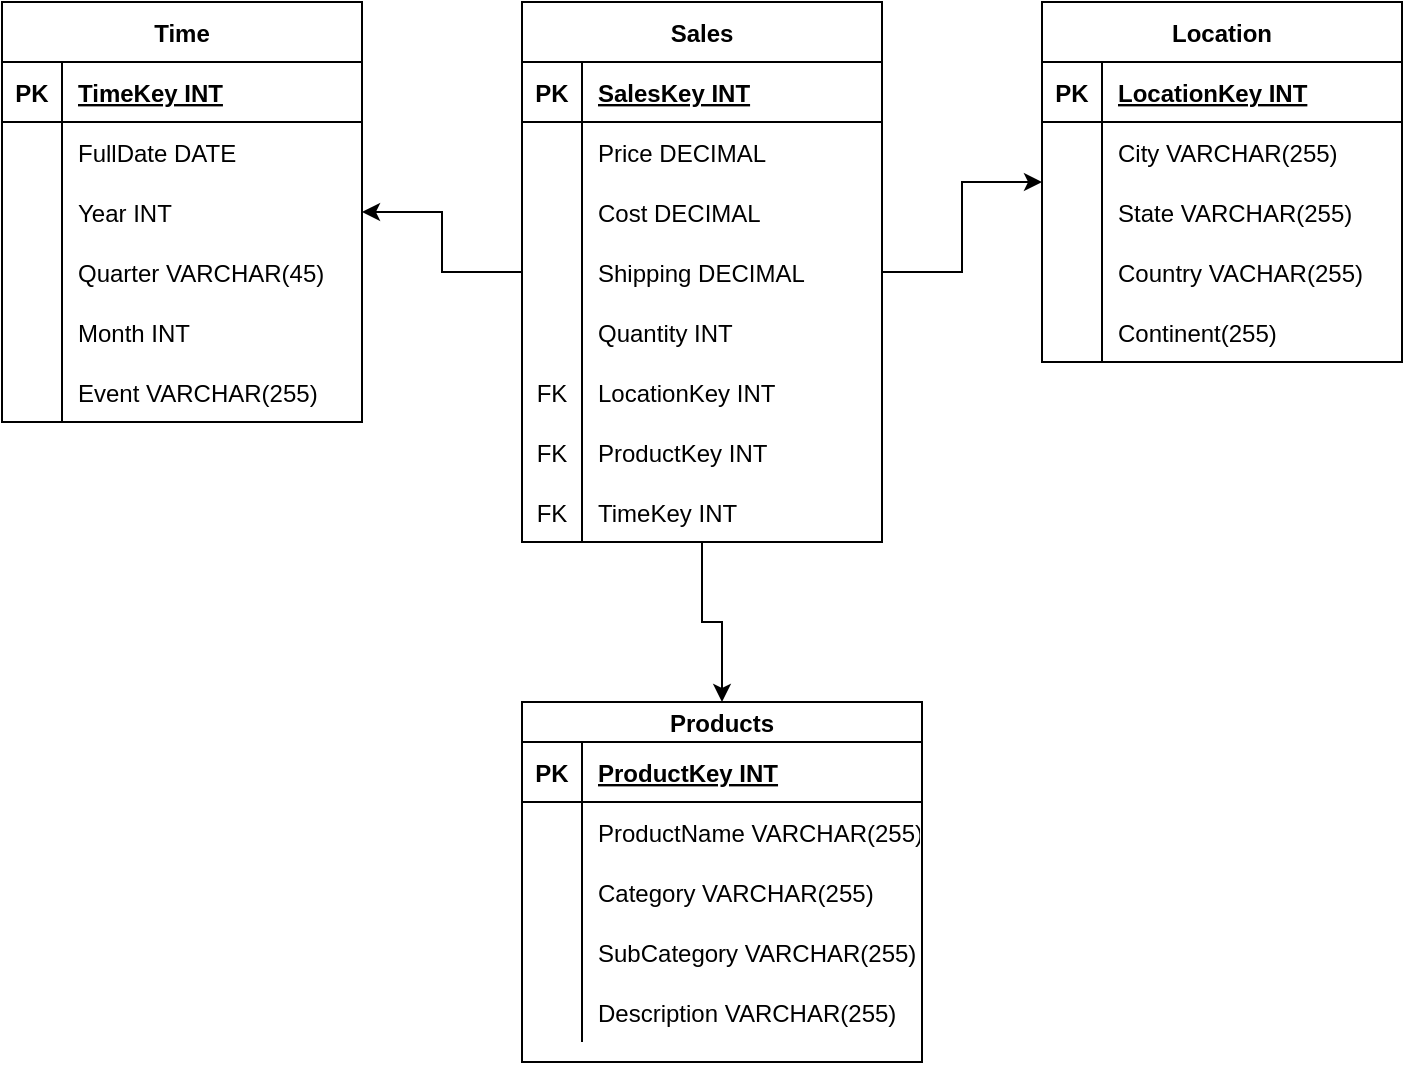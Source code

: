 <mxfile version="20.8.16" type="device"><diagram name="Page-1" id="qnCMU8f1VI9mlonmbqO-"><mxGraphModel dx="864" dy="516" grid="1" gridSize="10" guides="1" tooltips="1" connect="1" arrows="1" fold="1" page="1" pageScale="1" pageWidth="850" pageHeight="1100" math="0" shadow="0"><root><mxCell id="0"/><mxCell id="1" parent="0"/><mxCell id="QTKaUls2jjoloLjA0oxs-103" value="" style="edgeStyle=orthogonalEdgeStyle;rounded=0;orthogonalLoop=1;jettySize=auto;html=1;" edge="1" parent="1" source="QTKaUls2jjoloLjA0oxs-31" target="QTKaUls2jjoloLjA0oxs-78"><mxGeometry relative="1" as="geometry"/></mxCell><mxCell id="QTKaUls2jjoloLjA0oxs-129" value="" style="edgeStyle=orthogonalEdgeStyle;rounded=0;orthogonalLoop=1;jettySize=auto;html=1;" edge="1" parent="1" source="QTKaUls2jjoloLjA0oxs-31" target="QTKaUls2jjoloLjA0oxs-104"><mxGeometry relative="1" as="geometry"/></mxCell><mxCell id="QTKaUls2jjoloLjA0oxs-156" value="" style="edgeStyle=orthogonalEdgeStyle;rounded=0;orthogonalLoop=1;jettySize=auto;html=1;" edge="1" parent="1" source="QTKaUls2jjoloLjA0oxs-31" target="QTKaUls2jjoloLjA0oxs-131"><mxGeometry relative="1" as="geometry"/></mxCell><mxCell id="QTKaUls2jjoloLjA0oxs-31" value="Sales" style="shape=table;startSize=30;container=1;collapsible=1;childLayout=tableLayout;fixedRows=1;rowLines=0;fontStyle=1;align=center;resizeLast=1;rounded=0;shadow=0;glass=0;sketch=0;strokeColor=default;fillColor=none;" vertex="1" parent="1"><mxGeometry x="400" y="240" width="180" height="270" as="geometry"/></mxCell><mxCell id="QTKaUls2jjoloLjA0oxs-32" value="" style="shape=tableRow;horizontal=0;startSize=0;swimlaneHead=0;swimlaneBody=0;fillColor=none;collapsible=0;dropTarget=0;points=[[0,0.5],[1,0.5]];portConstraint=eastwest;top=0;left=0;right=0;bottom=1;rounded=0;shadow=0;glass=0;sketch=0;strokeColor=default;" vertex="1" parent="QTKaUls2jjoloLjA0oxs-31"><mxGeometry y="30" width="180" height="30" as="geometry"/></mxCell><mxCell id="QTKaUls2jjoloLjA0oxs-33" value="PK" style="shape=partialRectangle;connectable=0;fillColor=none;top=0;left=0;bottom=0;right=0;fontStyle=1;overflow=hidden;rounded=0;shadow=0;glass=0;sketch=0;strokeColor=default;" vertex="1" parent="QTKaUls2jjoloLjA0oxs-32"><mxGeometry width="30" height="30" as="geometry"><mxRectangle width="30" height="30" as="alternateBounds"/></mxGeometry></mxCell><mxCell id="QTKaUls2jjoloLjA0oxs-34" value="SalesKey INT" style="shape=partialRectangle;connectable=0;fillColor=none;top=0;left=0;bottom=0;right=0;align=left;spacingLeft=6;fontStyle=5;overflow=hidden;rounded=0;shadow=0;glass=0;sketch=0;strokeColor=default;" vertex="1" parent="QTKaUls2jjoloLjA0oxs-32"><mxGeometry x="30" width="150" height="30" as="geometry"><mxRectangle width="150" height="30" as="alternateBounds"/></mxGeometry></mxCell><mxCell id="QTKaUls2jjoloLjA0oxs-35" value="" style="shape=tableRow;horizontal=0;startSize=0;swimlaneHead=0;swimlaneBody=0;fillColor=none;collapsible=0;dropTarget=0;points=[[0,0.5],[1,0.5]];portConstraint=eastwest;top=0;left=0;right=0;bottom=0;rounded=0;shadow=0;glass=0;sketch=0;strokeColor=default;" vertex="1" parent="QTKaUls2jjoloLjA0oxs-31"><mxGeometry y="60" width="180" height="30" as="geometry"/></mxCell><mxCell id="QTKaUls2jjoloLjA0oxs-36" value="" style="shape=partialRectangle;connectable=0;fillColor=none;top=0;left=0;bottom=0;right=0;editable=1;overflow=hidden;rounded=0;shadow=0;glass=0;sketch=0;strokeColor=default;" vertex="1" parent="QTKaUls2jjoloLjA0oxs-35"><mxGeometry width="30" height="30" as="geometry"><mxRectangle width="30" height="30" as="alternateBounds"/></mxGeometry></mxCell><mxCell id="QTKaUls2jjoloLjA0oxs-37" value="Price DECIMAL" style="shape=partialRectangle;connectable=0;fillColor=none;top=0;left=0;bottom=0;right=0;align=left;spacingLeft=6;overflow=hidden;rounded=0;shadow=0;glass=0;sketch=0;strokeColor=default;" vertex="1" parent="QTKaUls2jjoloLjA0oxs-35"><mxGeometry x="30" width="150" height="30" as="geometry"><mxRectangle width="150" height="30" as="alternateBounds"/></mxGeometry></mxCell><mxCell id="QTKaUls2jjoloLjA0oxs-38" value="" style="shape=tableRow;horizontal=0;startSize=0;swimlaneHead=0;swimlaneBody=0;fillColor=none;collapsible=0;dropTarget=0;points=[[0,0.5],[1,0.5]];portConstraint=eastwest;top=0;left=0;right=0;bottom=0;rounded=0;shadow=0;glass=0;sketch=0;strokeColor=default;" vertex="1" parent="QTKaUls2jjoloLjA0oxs-31"><mxGeometry y="90" width="180" height="30" as="geometry"/></mxCell><mxCell id="QTKaUls2jjoloLjA0oxs-39" value="" style="shape=partialRectangle;connectable=0;fillColor=none;top=0;left=0;bottom=0;right=0;editable=1;overflow=hidden;rounded=0;shadow=0;glass=0;sketch=0;strokeColor=default;" vertex="1" parent="QTKaUls2jjoloLjA0oxs-38"><mxGeometry width="30" height="30" as="geometry"><mxRectangle width="30" height="30" as="alternateBounds"/></mxGeometry></mxCell><mxCell id="QTKaUls2jjoloLjA0oxs-40" value="Cost DECIMAL" style="shape=partialRectangle;connectable=0;fillColor=none;top=0;left=0;bottom=0;right=0;align=left;spacingLeft=6;overflow=hidden;rounded=0;shadow=0;glass=0;sketch=0;strokeColor=default;" vertex="1" parent="QTKaUls2jjoloLjA0oxs-38"><mxGeometry x="30" width="150" height="30" as="geometry"><mxRectangle width="150" height="30" as="alternateBounds"/></mxGeometry></mxCell><mxCell id="QTKaUls2jjoloLjA0oxs-41" value="" style="shape=tableRow;horizontal=0;startSize=0;swimlaneHead=0;swimlaneBody=0;fillColor=none;collapsible=0;dropTarget=0;points=[[0,0.5],[1,0.5]];portConstraint=eastwest;top=0;left=0;right=0;bottom=0;rounded=0;shadow=0;glass=0;sketch=0;strokeColor=default;" vertex="1" parent="QTKaUls2jjoloLjA0oxs-31"><mxGeometry y="120" width="180" height="30" as="geometry"/></mxCell><mxCell id="QTKaUls2jjoloLjA0oxs-42" value="" style="shape=partialRectangle;connectable=0;fillColor=none;top=0;left=0;bottom=0;right=0;editable=1;overflow=hidden;rounded=0;shadow=0;glass=0;sketch=0;strokeColor=default;" vertex="1" parent="QTKaUls2jjoloLjA0oxs-41"><mxGeometry width="30" height="30" as="geometry"><mxRectangle width="30" height="30" as="alternateBounds"/></mxGeometry></mxCell><mxCell id="QTKaUls2jjoloLjA0oxs-43" value="Shipping DECIMAL" style="shape=partialRectangle;connectable=0;fillColor=none;top=0;left=0;bottom=0;right=0;align=left;spacingLeft=6;overflow=hidden;rounded=0;shadow=0;glass=0;sketch=0;strokeColor=default;" vertex="1" parent="QTKaUls2jjoloLjA0oxs-41"><mxGeometry x="30" width="150" height="30" as="geometry"><mxRectangle width="150" height="30" as="alternateBounds"/></mxGeometry></mxCell><mxCell id="QTKaUls2jjoloLjA0oxs-44" value="" style="shape=tableRow;horizontal=0;startSize=0;swimlaneHead=0;swimlaneBody=0;fillColor=none;collapsible=0;dropTarget=0;points=[[0,0.5],[1,0.5]];portConstraint=eastwest;top=0;left=0;right=0;bottom=0;rounded=0;shadow=0;glass=0;sketch=0;strokeColor=default;" vertex="1" parent="QTKaUls2jjoloLjA0oxs-31"><mxGeometry y="150" width="180" height="30" as="geometry"/></mxCell><mxCell id="QTKaUls2jjoloLjA0oxs-45" value="" style="shape=partialRectangle;connectable=0;fillColor=none;top=0;left=0;bottom=0;right=0;editable=1;overflow=hidden;rounded=0;shadow=0;glass=0;sketch=0;strokeColor=default;" vertex="1" parent="QTKaUls2jjoloLjA0oxs-44"><mxGeometry width="30" height="30" as="geometry"><mxRectangle width="30" height="30" as="alternateBounds"/></mxGeometry></mxCell><mxCell id="QTKaUls2jjoloLjA0oxs-46" value="Quantity INT" style="shape=partialRectangle;connectable=0;fillColor=none;top=0;left=0;bottom=0;right=0;align=left;spacingLeft=6;overflow=hidden;rounded=0;shadow=0;glass=0;sketch=0;strokeColor=default;" vertex="1" parent="QTKaUls2jjoloLjA0oxs-44"><mxGeometry x="30" width="150" height="30" as="geometry"><mxRectangle width="150" height="30" as="alternateBounds"/></mxGeometry></mxCell><mxCell id="QTKaUls2jjoloLjA0oxs-47" value="" style="shape=tableRow;horizontal=0;startSize=0;swimlaneHead=0;swimlaneBody=0;fillColor=none;collapsible=0;dropTarget=0;points=[[0,0.5],[1,0.5]];portConstraint=eastwest;top=0;left=0;right=0;bottom=0;rounded=0;shadow=0;glass=0;sketch=0;strokeColor=default;" vertex="1" parent="QTKaUls2jjoloLjA0oxs-31"><mxGeometry y="180" width="180" height="30" as="geometry"/></mxCell><mxCell id="QTKaUls2jjoloLjA0oxs-48" value="FK" style="shape=partialRectangle;connectable=0;fillColor=none;top=0;left=0;bottom=0;right=0;editable=1;overflow=hidden;rounded=0;shadow=0;glass=0;sketch=0;strokeColor=default;" vertex="1" parent="QTKaUls2jjoloLjA0oxs-47"><mxGeometry width="30" height="30" as="geometry"><mxRectangle width="30" height="30" as="alternateBounds"/></mxGeometry></mxCell><mxCell id="QTKaUls2jjoloLjA0oxs-49" value="LocationKey INT" style="shape=partialRectangle;connectable=0;fillColor=none;top=0;left=0;bottom=0;right=0;align=left;spacingLeft=6;overflow=hidden;rounded=0;shadow=0;glass=0;sketch=0;strokeColor=default;" vertex="1" parent="QTKaUls2jjoloLjA0oxs-47"><mxGeometry x="30" width="150" height="30" as="geometry"><mxRectangle width="150" height="30" as="alternateBounds"/></mxGeometry></mxCell><mxCell id="QTKaUls2jjoloLjA0oxs-50" value="" style="shape=tableRow;horizontal=0;startSize=0;swimlaneHead=0;swimlaneBody=0;fillColor=none;collapsible=0;dropTarget=0;points=[[0,0.5],[1,0.5]];portConstraint=eastwest;top=0;left=0;right=0;bottom=0;rounded=0;shadow=0;glass=0;sketch=0;strokeColor=default;" vertex="1" parent="QTKaUls2jjoloLjA0oxs-31"><mxGeometry y="210" width="180" height="30" as="geometry"/></mxCell><mxCell id="QTKaUls2jjoloLjA0oxs-51" value="FK" style="shape=partialRectangle;connectable=0;fillColor=none;top=0;left=0;bottom=0;right=0;editable=1;overflow=hidden;rounded=0;shadow=0;glass=0;sketch=0;strokeColor=default;" vertex="1" parent="QTKaUls2jjoloLjA0oxs-50"><mxGeometry width="30" height="30" as="geometry"><mxRectangle width="30" height="30" as="alternateBounds"/></mxGeometry></mxCell><mxCell id="QTKaUls2jjoloLjA0oxs-52" value="ProductKey INT" style="shape=partialRectangle;connectable=0;fillColor=none;top=0;left=0;bottom=0;right=0;align=left;spacingLeft=6;overflow=hidden;rounded=0;shadow=0;glass=0;sketch=0;strokeColor=default;" vertex="1" parent="QTKaUls2jjoloLjA0oxs-50"><mxGeometry x="30" width="150" height="30" as="geometry"><mxRectangle width="150" height="30" as="alternateBounds"/></mxGeometry></mxCell><mxCell id="QTKaUls2jjoloLjA0oxs-75" value="" style="shape=tableRow;horizontal=0;startSize=0;swimlaneHead=0;swimlaneBody=0;fillColor=none;collapsible=0;dropTarget=0;points=[[0,0.5],[1,0.5]];portConstraint=eastwest;top=0;left=0;right=0;bottom=0;rounded=0;shadow=0;glass=0;sketch=0;strokeColor=default;" vertex="1" parent="QTKaUls2jjoloLjA0oxs-31"><mxGeometry y="240" width="180" height="30" as="geometry"/></mxCell><mxCell id="QTKaUls2jjoloLjA0oxs-76" value="FK" style="shape=partialRectangle;connectable=0;fillColor=none;top=0;left=0;bottom=0;right=0;editable=1;overflow=hidden;rounded=0;shadow=0;glass=0;sketch=0;strokeColor=default;" vertex="1" parent="QTKaUls2jjoloLjA0oxs-75"><mxGeometry width="30" height="30" as="geometry"><mxRectangle width="30" height="30" as="alternateBounds"/></mxGeometry></mxCell><mxCell id="QTKaUls2jjoloLjA0oxs-77" value="TimeKey INT" style="shape=partialRectangle;connectable=0;fillColor=none;top=0;left=0;bottom=0;right=0;align=left;spacingLeft=6;overflow=hidden;rounded=0;shadow=0;glass=0;sketch=0;strokeColor=default;" vertex="1" parent="QTKaUls2jjoloLjA0oxs-75"><mxGeometry x="30" width="150" height="30" as="geometry"><mxRectangle width="150" height="30" as="alternateBounds"/></mxGeometry></mxCell><mxCell id="QTKaUls2jjoloLjA0oxs-78" value="Location" style="shape=table;startSize=30;container=1;collapsible=1;childLayout=tableLayout;fixedRows=1;rowLines=0;fontStyle=1;align=center;resizeLast=1;rounded=0;shadow=0;glass=0;sketch=0;strokeColor=default;fillColor=none;" vertex="1" parent="1"><mxGeometry x="660" y="240" width="180" height="180" as="geometry"/></mxCell><mxCell id="QTKaUls2jjoloLjA0oxs-79" value="" style="shape=tableRow;horizontal=0;startSize=0;swimlaneHead=0;swimlaneBody=0;fillColor=none;collapsible=0;dropTarget=0;points=[[0,0.5],[1,0.5]];portConstraint=eastwest;top=0;left=0;right=0;bottom=1;rounded=0;shadow=0;glass=0;sketch=0;strokeColor=default;" vertex="1" parent="QTKaUls2jjoloLjA0oxs-78"><mxGeometry y="30" width="180" height="30" as="geometry"/></mxCell><mxCell id="QTKaUls2jjoloLjA0oxs-80" value="PK" style="shape=partialRectangle;connectable=0;fillColor=none;top=0;left=0;bottom=0;right=0;fontStyle=1;overflow=hidden;rounded=0;shadow=0;glass=0;sketch=0;strokeColor=default;" vertex="1" parent="QTKaUls2jjoloLjA0oxs-79"><mxGeometry width="30" height="30" as="geometry"><mxRectangle width="30" height="30" as="alternateBounds"/></mxGeometry></mxCell><mxCell id="QTKaUls2jjoloLjA0oxs-81" value="LocationKey INT" style="shape=partialRectangle;connectable=0;fillColor=none;top=0;left=0;bottom=0;right=0;align=left;spacingLeft=6;fontStyle=5;overflow=hidden;rounded=0;shadow=0;glass=0;sketch=0;strokeColor=default;" vertex="1" parent="QTKaUls2jjoloLjA0oxs-79"><mxGeometry x="30" width="150" height="30" as="geometry"><mxRectangle width="150" height="30" as="alternateBounds"/></mxGeometry></mxCell><mxCell id="QTKaUls2jjoloLjA0oxs-82" value="" style="shape=tableRow;horizontal=0;startSize=0;swimlaneHead=0;swimlaneBody=0;fillColor=none;collapsible=0;dropTarget=0;points=[[0,0.5],[1,0.5]];portConstraint=eastwest;top=0;left=0;right=0;bottom=0;rounded=0;shadow=0;glass=0;sketch=0;strokeColor=default;" vertex="1" parent="QTKaUls2jjoloLjA0oxs-78"><mxGeometry y="60" width="180" height="30" as="geometry"/></mxCell><mxCell id="QTKaUls2jjoloLjA0oxs-83" value="" style="shape=partialRectangle;connectable=0;fillColor=none;top=0;left=0;bottom=0;right=0;editable=1;overflow=hidden;rounded=0;shadow=0;glass=0;sketch=0;strokeColor=default;" vertex="1" parent="QTKaUls2jjoloLjA0oxs-82"><mxGeometry width="30" height="30" as="geometry"><mxRectangle width="30" height="30" as="alternateBounds"/></mxGeometry></mxCell><mxCell id="QTKaUls2jjoloLjA0oxs-84" value="City VARCHAR(255)" style="shape=partialRectangle;connectable=0;fillColor=none;top=0;left=0;bottom=0;right=0;align=left;spacingLeft=6;overflow=hidden;rounded=0;shadow=0;glass=0;sketch=0;strokeColor=default;" vertex="1" parent="QTKaUls2jjoloLjA0oxs-82"><mxGeometry x="30" width="150" height="30" as="geometry"><mxRectangle width="150" height="30" as="alternateBounds"/></mxGeometry></mxCell><mxCell id="QTKaUls2jjoloLjA0oxs-85" value="" style="shape=tableRow;horizontal=0;startSize=0;swimlaneHead=0;swimlaneBody=0;fillColor=none;collapsible=0;dropTarget=0;points=[[0,0.5],[1,0.5]];portConstraint=eastwest;top=0;left=0;right=0;bottom=0;rounded=0;shadow=0;glass=0;sketch=0;strokeColor=default;" vertex="1" parent="QTKaUls2jjoloLjA0oxs-78"><mxGeometry y="90" width="180" height="30" as="geometry"/></mxCell><mxCell id="QTKaUls2jjoloLjA0oxs-86" value="" style="shape=partialRectangle;connectable=0;fillColor=none;top=0;left=0;bottom=0;right=0;editable=1;overflow=hidden;rounded=0;shadow=0;glass=0;sketch=0;strokeColor=default;" vertex="1" parent="QTKaUls2jjoloLjA0oxs-85"><mxGeometry width="30" height="30" as="geometry"><mxRectangle width="30" height="30" as="alternateBounds"/></mxGeometry></mxCell><mxCell id="QTKaUls2jjoloLjA0oxs-87" value="State VARCHAR(255)" style="shape=partialRectangle;connectable=0;fillColor=none;top=0;left=0;bottom=0;right=0;align=left;spacingLeft=6;overflow=hidden;rounded=0;shadow=0;glass=0;sketch=0;strokeColor=default;" vertex="1" parent="QTKaUls2jjoloLjA0oxs-85"><mxGeometry x="30" width="150" height="30" as="geometry"><mxRectangle width="150" height="30" as="alternateBounds"/></mxGeometry></mxCell><mxCell id="QTKaUls2jjoloLjA0oxs-88" value="" style="shape=tableRow;horizontal=0;startSize=0;swimlaneHead=0;swimlaneBody=0;fillColor=none;collapsible=0;dropTarget=0;points=[[0,0.5],[1,0.5]];portConstraint=eastwest;top=0;left=0;right=0;bottom=0;rounded=0;shadow=0;glass=0;sketch=0;strokeColor=default;" vertex="1" parent="QTKaUls2jjoloLjA0oxs-78"><mxGeometry y="120" width="180" height="30" as="geometry"/></mxCell><mxCell id="QTKaUls2jjoloLjA0oxs-89" value="" style="shape=partialRectangle;connectable=0;fillColor=none;top=0;left=0;bottom=0;right=0;editable=1;overflow=hidden;rounded=0;shadow=0;glass=0;sketch=0;strokeColor=default;" vertex="1" parent="QTKaUls2jjoloLjA0oxs-88"><mxGeometry width="30" height="30" as="geometry"><mxRectangle width="30" height="30" as="alternateBounds"/></mxGeometry></mxCell><mxCell id="QTKaUls2jjoloLjA0oxs-90" value="Country VACHAR(255)" style="shape=partialRectangle;connectable=0;fillColor=none;top=0;left=0;bottom=0;right=0;align=left;spacingLeft=6;overflow=hidden;rounded=0;shadow=0;glass=0;sketch=0;strokeColor=default;" vertex="1" parent="QTKaUls2jjoloLjA0oxs-88"><mxGeometry x="30" width="150" height="30" as="geometry"><mxRectangle width="150" height="30" as="alternateBounds"/></mxGeometry></mxCell><mxCell id="QTKaUls2jjoloLjA0oxs-91" value="" style="shape=tableRow;horizontal=0;startSize=0;swimlaneHead=0;swimlaneBody=0;fillColor=none;collapsible=0;dropTarget=0;points=[[0,0.5],[1,0.5]];portConstraint=eastwest;top=0;left=0;right=0;bottom=0;rounded=0;shadow=0;glass=0;sketch=0;strokeColor=default;" vertex="1" parent="QTKaUls2jjoloLjA0oxs-78"><mxGeometry y="150" width="180" height="30" as="geometry"/></mxCell><mxCell id="QTKaUls2jjoloLjA0oxs-92" value="" style="shape=partialRectangle;connectable=0;fillColor=none;top=0;left=0;bottom=0;right=0;editable=1;overflow=hidden;rounded=0;shadow=0;glass=0;sketch=0;strokeColor=default;" vertex="1" parent="QTKaUls2jjoloLjA0oxs-91"><mxGeometry width="30" height="30" as="geometry"><mxRectangle width="30" height="30" as="alternateBounds"/></mxGeometry></mxCell><mxCell id="QTKaUls2jjoloLjA0oxs-93" value="Continent(255)" style="shape=partialRectangle;connectable=0;fillColor=none;top=0;left=0;bottom=0;right=0;align=left;spacingLeft=6;overflow=hidden;rounded=0;shadow=0;glass=0;sketch=0;strokeColor=default;" vertex="1" parent="QTKaUls2jjoloLjA0oxs-91"><mxGeometry x="30" width="150" height="30" as="geometry"><mxRectangle width="150" height="30" as="alternateBounds"/></mxGeometry></mxCell><mxCell id="QTKaUls2jjoloLjA0oxs-104" value="Products" style="shape=table;startSize=20;container=1;collapsible=1;childLayout=tableLayout;fixedRows=1;rowLines=0;fontStyle=1;align=center;resizeLast=1;rounded=0;shadow=0;glass=0;sketch=0;strokeColor=default;fillColor=none;" vertex="1" parent="1"><mxGeometry x="400" y="590" width="200" height="180" as="geometry"/></mxCell><mxCell id="QTKaUls2jjoloLjA0oxs-105" value="" style="shape=tableRow;horizontal=0;startSize=0;swimlaneHead=0;swimlaneBody=0;fillColor=none;collapsible=0;dropTarget=0;points=[[0,0.5],[1,0.5]];portConstraint=eastwest;top=0;left=0;right=0;bottom=1;rounded=0;shadow=0;glass=0;sketch=0;strokeColor=default;" vertex="1" parent="QTKaUls2jjoloLjA0oxs-104"><mxGeometry y="20" width="200" height="30" as="geometry"/></mxCell><mxCell id="QTKaUls2jjoloLjA0oxs-106" value="PK" style="shape=partialRectangle;connectable=0;fillColor=none;top=0;left=0;bottom=0;right=0;fontStyle=1;overflow=hidden;rounded=0;shadow=0;glass=0;sketch=0;strokeColor=default;" vertex="1" parent="QTKaUls2jjoloLjA0oxs-105"><mxGeometry width="30" height="30" as="geometry"><mxRectangle width="30" height="30" as="alternateBounds"/></mxGeometry></mxCell><mxCell id="QTKaUls2jjoloLjA0oxs-107" value="ProductKey INT" style="shape=partialRectangle;connectable=0;fillColor=none;top=0;left=0;bottom=0;right=0;align=left;spacingLeft=6;fontStyle=5;overflow=hidden;rounded=0;shadow=0;glass=0;sketch=0;strokeColor=default;" vertex="1" parent="QTKaUls2jjoloLjA0oxs-105"><mxGeometry x="30" width="170" height="30" as="geometry"><mxRectangle width="170" height="30" as="alternateBounds"/></mxGeometry></mxCell><mxCell id="QTKaUls2jjoloLjA0oxs-108" value="" style="shape=tableRow;horizontal=0;startSize=0;swimlaneHead=0;swimlaneBody=0;fillColor=none;collapsible=0;dropTarget=0;points=[[0,0.5],[1,0.5]];portConstraint=eastwest;top=0;left=0;right=0;bottom=0;rounded=0;shadow=0;glass=0;sketch=0;strokeColor=default;" vertex="1" parent="QTKaUls2jjoloLjA0oxs-104"><mxGeometry y="50" width="200" height="30" as="geometry"/></mxCell><mxCell id="QTKaUls2jjoloLjA0oxs-109" value="" style="shape=partialRectangle;connectable=0;fillColor=none;top=0;left=0;bottom=0;right=0;editable=1;overflow=hidden;rounded=0;shadow=0;glass=0;sketch=0;strokeColor=default;" vertex="1" parent="QTKaUls2jjoloLjA0oxs-108"><mxGeometry width="30" height="30" as="geometry"><mxRectangle width="30" height="30" as="alternateBounds"/></mxGeometry></mxCell><mxCell id="QTKaUls2jjoloLjA0oxs-110" value="ProductName VARCHAR(255)" style="shape=partialRectangle;connectable=0;fillColor=none;top=0;left=0;bottom=0;right=0;align=left;spacingLeft=6;overflow=hidden;rounded=0;shadow=0;glass=0;sketch=0;strokeColor=default;" vertex="1" parent="QTKaUls2jjoloLjA0oxs-108"><mxGeometry x="30" width="170" height="30" as="geometry"><mxRectangle width="170" height="30" as="alternateBounds"/></mxGeometry></mxCell><mxCell id="QTKaUls2jjoloLjA0oxs-111" value="" style="shape=tableRow;horizontal=0;startSize=0;swimlaneHead=0;swimlaneBody=0;fillColor=none;collapsible=0;dropTarget=0;points=[[0,0.5],[1,0.5]];portConstraint=eastwest;top=0;left=0;right=0;bottom=0;rounded=0;shadow=0;glass=0;sketch=0;strokeColor=default;" vertex="1" parent="QTKaUls2jjoloLjA0oxs-104"><mxGeometry y="80" width="200" height="30" as="geometry"/></mxCell><mxCell id="QTKaUls2jjoloLjA0oxs-112" value="" style="shape=partialRectangle;connectable=0;fillColor=none;top=0;left=0;bottom=0;right=0;editable=1;overflow=hidden;rounded=0;shadow=0;glass=0;sketch=0;strokeColor=default;" vertex="1" parent="QTKaUls2jjoloLjA0oxs-111"><mxGeometry width="30" height="30" as="geometry"><mxRectangle width="30" height="30" as="alternateBounds"/></mxGeometry></mxCell><mxCell id="QTKaUls2jjoloLjA0oxs-113" value="Category VARCHAR(255)" style="shape=partialRectangle;connectable=0;fillColor=none;top=0;left=0;bottom=0;right=0;align=left;spacingLeft=6;overflow=hidden;rounded=0;shadow=0;glass=0;sketch=0;strokeColor=default;" vertex="1" parent="QTKaUls2jjoloLjA0oxs-111"><mxGeometry x="30" width="170" height="30" as="geometry"><mxRectangle width="170" height="30" as="alternateBounds"/></mxGeometry></mxCell><mxCell id="QTKaUls2jjoloLjA0oxs-114" value="" style="shape=tableRow;horizontal=0;startSize=0;swimlaneHead=0;swimlaneBody=0;fillColor=none;collapsible=0;dropTarget=0;points=[[0,0.5],[1,0.5]];portConstraint=eastwest;top=0;left=0;right=0;bottom=0;rounded=0;shadow=0;glass=0;sketch=0;strokeColor=default;" vertex="1" parent="QTKaUls2jjoloLjA0oxs-104"><mxGeometry y="110" width="200" height="30" as="geometry"/></mxCell><mxCell id="QTKaUls2jjoloLjA0oxs-115" value="" style="shape=partialRectangle;connectable=0;fillColor=none;top=0;left=0;bottom=0;right=0;editable=1;overflow=hidden;rounded=0;shadow=0;glass=0;sketch=0;strokeColor=default;" vertex="1" parent="QTKaUls2jjoloLjA0oxs-114"><mxGeometry width="30" height="30" as="geometry"><mxRectangle width="30" height="30" as="alternateBounds"/></mxGeometry></mxCell><mxCell id="QTKaUls2jjoloLjA0oxs-116" value="SubCategory VARCHAR(255)" style="shape=partialRectangle;connectable=0;fillColor=none;top=0;left=0;bottom=0;right=0;align=left;spacingLeft=6;overflow=hidden;rounded=0;shadow=0;glass=0;sketch=0;strokeColor=default;" vertex="1" parent="QTKaUls2jjoloLjA0oxs-114"><mxGeometry x="30" width="170" height="30" as="geometry"><mxRectangle width="170" height="30" as="alternateBounds"/></mxGeometry></mxCell><mxCell id="QTKaUls2jjoloLjA0oxs-117" value="" style="shape=tableRow;horizontal=0;startSize=0;swimlaneHead=0;swimlaneBody=0;fillColor=none;collapsible=0;dropTarget=0;points=[[0,0.5],[1,0.5]];portConstraint=eastwest;top=0;left=0;right=0;bottom=0;rounded=0;shadow=0;glass=0;sketch=0;strokeColor=default;" vertex="1" parent="QTKaUls2jjoloLjA0oxs-104"><mxGeometry y="140" width="200" height="30" as="geometry"/></mxCell><mxCell id="QTKaUls2jjoloLjA0oxs-118" value="" style="shape=partialRectangle;connectable=0;fillColor=none;top=0;left=0;bottom=0;right=0;editable=1;overflow=hidden;rounded=0;shadow=0;glass=0;sketch=0;strokeColor=default;" vertex="1" parent="QTKaUls2jjoloLjA0oxs-117"><mxGeometry width="30" height="30" as="geometry"><mxRectangle width="30" height="30" as="alternateBounds"/></mxGeometry></mxCell><mxCell id="QTKaUls2jjoloLjA0oxs-119" value="Description VARCHAR(255)" style="shape=partialRectangle;connectable=0;fillColor=none;top=0;left=0;bottom=0;right=0;align=left;spacingLeft=6;overflow=hidden;rounded=0;shadow=0;glass=0;sketch=0;strokeColor=default;" vertex="1" parent="QTKaUls2jjoloLjA0oxs-117"><mxGeometry x="30" width="170" height="30" as="geometry"><mxRectangle width="170" height="30" as="alternateBounds"/></mxGeometry></mxCell><mxCell id="QTKaUls2jjoloLjA0oxs-131" value="Time" style="shape=table;startSize=30;container=1;collapsible=1;childLayout=tableLayout;fixedRows=1;rowLines=0;fontStyle=1;align=center;resizeLast=1;rounded=0;shadow=0;glass=0;sketch=0;strokeColor=default;fillColor=none;" vertex="1" parent="1"><mxGeometry x="140" y="240" width="180" height="210" as="geometry"/></mxCell><mxCell id="QTKaUls2jjoloLjA0oxs-132" value="" style="shape=tableRow;horizontal=0;startSize=0;swimlaneHead=0;swimlaneBody=0;fillColor=none;collapsible=0;dropTarget=0;points=[[0,0.5],[1,0.5]];portConstraint=eastwest;top=0;left=0;right=0;bottom=1;rounded=0;shadow=0;glass=0;sketch=0;strokeColor=default;" vertex="1" parent="QTKaUls2jjoloLjA0oxs-131"><mxGeometry y="30" width="180" height="30" as="geometry"/></mxCell><mxCell id="QTKaUls2jjoloLjA0oxs-133" value="PK" style="shape=partialRectangle;connectable=0;fillColor=none;top=0;left=0;bottom=0;right=0;fontStyle=1;overflow=hidden;rounded=0;shadow=0;glass=0;sketch=0;strokeColor=default;" vertex="1" parent="QTKaUls2jjoloLjA0oxs-132"><mxGeometry width="30" height="30" as="geometry"><mxRectangle width="30" height="30" as="alternateBounds"/></mxGeometry></mxCell><mxCell id="QTKaUls2jjoloLjA0oxs-134" value="TimeKey INT" style="shape=partialRectangle;connectable=0;fillColor=none;top=0;left=0;bottom=0;right=0;align=left;spacingLeft=6;fontStyle=5;overflow=hidden;rounded=0;shadow=0;glass=0;sketch=0;strokeColor=default;" vertex="1" parent="QTKaUls2jjoloLjA0oxs-132"><mxGeometry x="30" width="150" height="30" as="geometry"><mxRectangle width="150" height="30" as="alternateBounds"/></mxGeometry></mxCell><mxCell id="QTKaUls2jjoloLjA0oxs-135" value="" style="shape=tableRow;horizontal=0;startSize=0;swimlaneHead=0;swimlaneBody=0;fillColor=none;collapsible=0;dropTarget=0;points=[[0,0.5],[1,0.5]];portConstraint=eastwest;top=0;left=0;right=0;bottom=0;rounded=0;shadow=0;glass=0;sketch=0;strokeColor=default;" vertex="1" parent="QTKaUls2jjoloLjA0oxs-131"><mxGeometry y="60" width="180" height="30" as="geometry"/></mxCell><mxCell id="QTKaUls2jjoloLjA0oxs-136" value="" style="shape=partialRectangle;connectable=0;fillColor=none;top=0;left=0;bottom=0;right=0;editable=1;overflow=hidden;rounded=0;shadow=0;glass=0;sketch=0;strokeColor=default;" vertex="1" parent="QTKaUls2jjoloLjA0oxs-135"><mxGeometry width="30" height="30" as="geometry"><mxRectangle width="30" height="30" as="alternateBounds"/></mxGeometry></mxCell><mxCell id="QTKaUls2jjoloLjA0oxs-137" value="FullDate DATE" style="shape=partialRectangle;connectable=0;fillColor=none;top=0;left=0;bottom=0;right=0;align=left;spacingLeft=6;overflow=hidden;rounded=0;shadow=0;glass=0;sketch=0;strokeColor=default;" vertex="1" parent="QTKaUls2jjoloLjA0oxs-135"><mxGeometry x="30" width="150" height="30" as="geometry"><mxRectangle width="150" height="30" as="alternateBounds"/></mxGeometry></mxCell><mxCell id="QTKaUls2jjoloLjA0oxs-138" value="" style="shape=tableRow;horizontal=0;startSize=0;swimlaneHead=0;swimlaneBody=0;fillColor=none;collapsible=0;dropTarget=0;points=[[0,0.5],[1,0.5]];portConstraint=eastwest;top=0;left=0;right=0;bottom=0;rounded=0;shadow=0;glass=0;sketch=0;strokeColor=default;" vertex="1" parent="QTKaUls2jjoloLjA0oxs-131"><mxGeometry y="90" width="180" height="30" as="geometry"/></mxCell><mxCell id="QTKaUls2jjoloLjA0oxs-139" value="" style="shape=partialRectangle;connectable=0;fillColor=none;top=0;left=0;bottom=0;right=0;editable=1;overflow=hidden;rounded=0;shadow=0;glass=0;sketch=0;strokeColor=default;" vertex="1" parent="QTKaUls2jjoloLjA0oxs-138"><mxGeometry width="30" height="30" as="geometry"><mxRectangle width="30" height="30" as="alternateBounds"/></mxGeometry></mxCell><mxCell id="QTKaUls2jjoloLjA0oxs-140" value="Year INT" style="shape=partialRectangle;connectable=0;fillColor=none;top=0;left=0;bottom=0;right=0;align=left;spacingLeft=6;overflow=hidden;rounded=0;shadow=0;glass=0;sketch=0;strokeColor=default;" vertex="1" parent="QTKaUls2jjoloLjA0oxs-138"><mxGeometry x="30" width="150" height="30" as="geometry"><mxRectangle width="150" height="30" as="alternateBounds"/></mxGeometry></mxCell><mxCell id="QTKaUls2jjoloLjA0oxs-141" value="" style="shape=tableRow;horizontal=0;startSize=0;swimlaneHead=0;swimlaneBody=0;fillColor=none;collapsible=0;dropTarget=0;points=[[0,0.5],[1,0.5]];portConstraint=eastwest;top=0;left=0;right=0;bottom=0;rounded=0;shadow=0;glass=0;sketch=0;strokeColor=default;" vertex="1" parent="QTKaUls2jjoloLjA0oxs-131"><mxGeometry y="120" width="180" height="30" as="geometry"/></mxCell><mxCell id="QTKaUls2jjoloLjA0oxs-142" value="" style="shape=partialRectangle;connectable=0;fillColor=none;top=0;left=0;bottom=0;right=0;editable=1;overflow=hidden;rounded=0;shadow=0;glass=0;sketch=0;strokeColor=default;" vertex="1" parent="QTKaUls2jjoloLjA0oxs-141"><mxGeometry width="30" height="30" as="geometry"><mxRectangle width="30" height="30" as="alternateBounds"/></mxGeometry></mxCell><mxCell id="QTKaUls2jjoloLjA0oxs-143" value="Quarter VARCHAR(45)" style="shape=partialRectangle;connectable=0;fillColor=none;top=0;left=0;bottom=0;right=0;align=left;spacingLeft=6;overflow=hidden;rounded=0;shadow=0;glass=0;sketch=0;strokeColor=default;" vertex="1" parent="QTKaUls2jjoloLjA0oxs-141"><mxGeometry x="30" width="150" height="30" as="geometry"><mxRectangle width="150" height="30" as="alternateBounds"/></mxGeometry></mxCell><mxCell id="QTKaUls2jjoloLjA0oxs-144" value="" style="shape=tableRow;horizontal=0;startSize=0;swimlaneHead=0;swimlaneBody=0;fillColor=none;collapsible=0;dropTarget=0;points=[[0,0.5],[1,0.5]];portConstraint=eastwest;top=0;left=0;right=0;bottom=0;rounded=0;shadow=0;glass=0;sketch=0;strokeColor=default;" vertex="1" parent="QTKaUls2jjoloLjA0oxs-131"><mxGeometry y="150" width="180" height="30" as="geometry"/></mxCell><mxCell id="QTKaUls2jjoloLjA0oxs-145" value="" style="shape=partialRectangle;connectable=0;fillColor=none;top=0;left=0;bottom=0;right=0;editable=1;overflow=hidden;rounded=0;shadow=0;glass=0;sketch=0;strokeColor=default;" vertex="1" parent="QTKaUls2jjoloLjA0oxs-144"><mxGeometry width="30" height="30" as="geometry"><mxRectangle width="30" height="30" as="alternateBounds"/></mxGeometry></mxCell><mxCell id="QTKaUls2jjoloLjA0oxs-146" value="Month INT" style="shape=partialRectangle;connectable=0;fillColor=none;top=0;left=0;bottom=0;right=0;align=left;spacingLeft=6;overflow=hidden;rounded=0;shadow=0;glass=0;sketch=0;strokeColor=default;" vertex="1" parent="QTKaUls2jjoloLjA0oxs-144"><mxGeometry x="30" width="150" height="30" as="geometry"><mxRectangle width="150" height="30" as="alternateBounds"/></mxGeometry></mxCell><mxCell id="QTKaUls2jjoloLjA0oxs-147" value="" style="shape=tableRow;horizontal=0;startSize=0;swimlaneHead=0;swimlaneBody=0;fillColor=none;collapsible=0;dropTarget=0;points=[[0,0.5],[1,0.5]];portConstraint=eastwest;top=0;left=0;right=0;bottom=0;rounded=0;shadow=0;glass=0;sketch=0;strokeColor=default;" vertex="1" parent="QTKaUls2jjoloLjA0oxs-131"><mxGeometry y="180" width="180" height="30" as="geometry"/></mxCell><mxCell id="QTKaUls2jjoloLjA0oxs-148" value="" style="shape=partialRectangle;connectable=0;fillColor=none;top=0;left=0;bottom=0;right=0;editable=1;overflow=hidden;rounded=0;shadow=0;glass=0;sketch=0;strokeColor=default;" vertex="1" parent="QTKaUls2jjoloLjA0oxs-147"><mxGeometry width="30" height="30" as="geometry"><mxRectangle width="30" height="30" as="alternateBounds"/></mxGeometry></mxCell><mxCell id="QTKaUls2jjoloLjA0oxs-149" value="Event VARCHAR(255)" style="shape=partialRectangle;connectable=0;fillColor=none;top=0;left=0;bottom=0;right=0;align=left;spacingLeft=6;overflow=hidden;rounded=0;shadow=0;glass=0;sketch=0;strokeColor=default;" vertex="1" parent="QTKaUls2jjoloLjA0oxs-147"><mxGeometry x="30" width="150" height="30" as="geometry"><mxRectangle width="150" height="30" as="alternateBounds"/></mxGeometry></mxCell></root></mxGraphModel></diagram></mxfile>